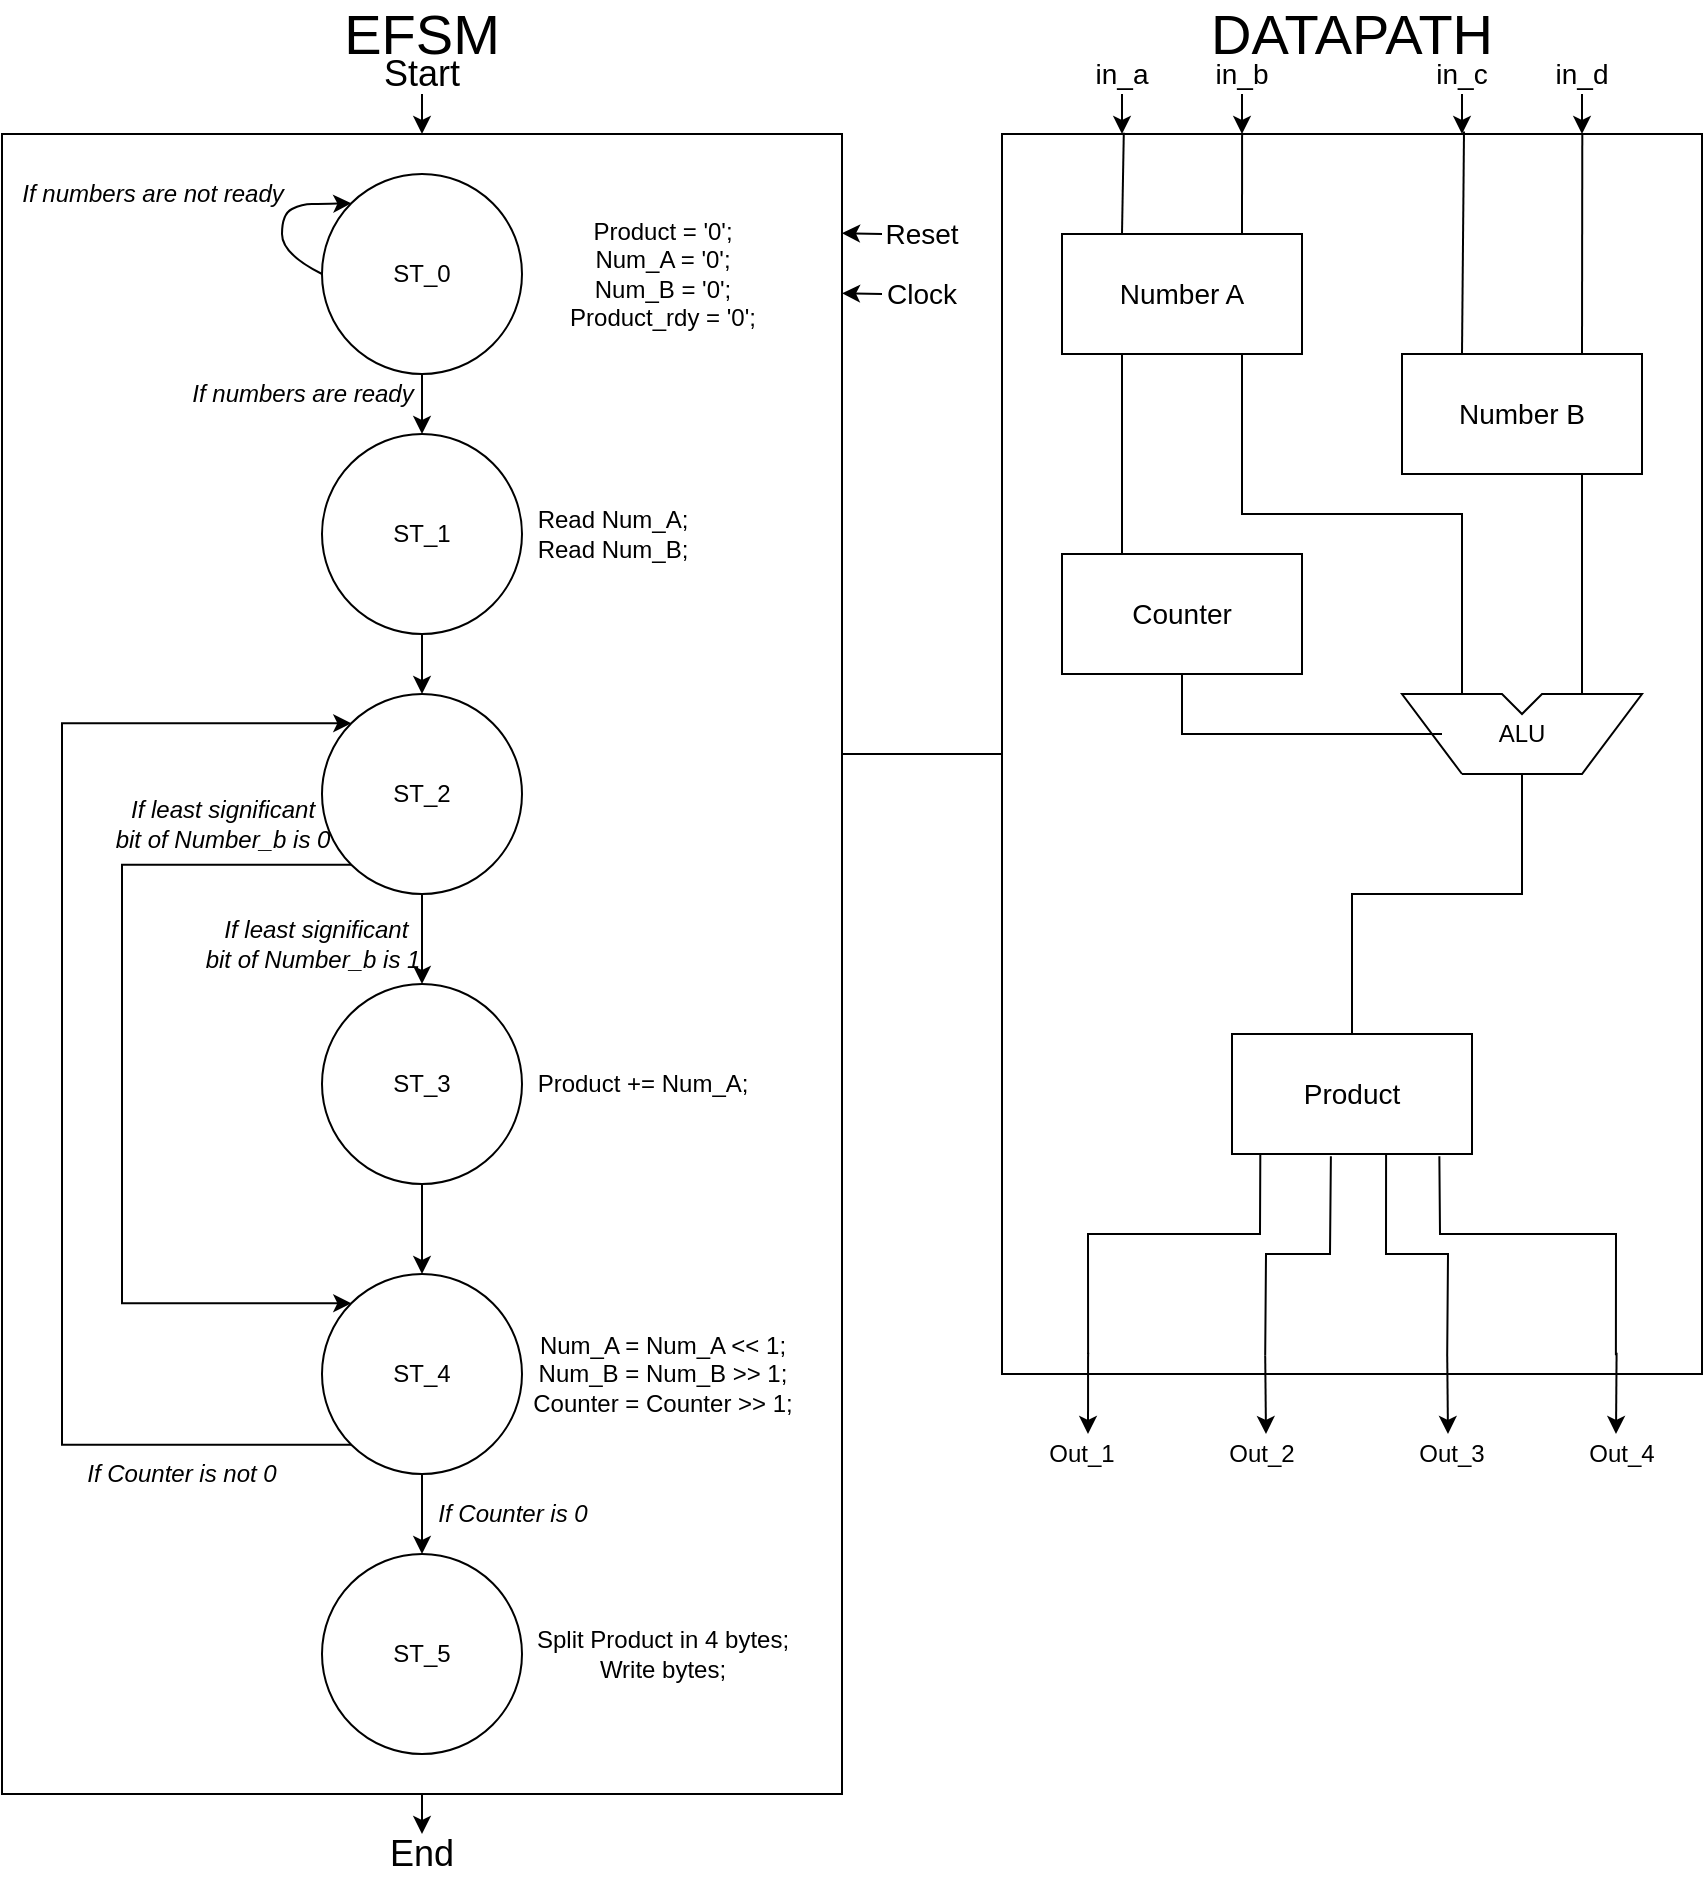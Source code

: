 <mxfile version="13.9.9" type="device"><diagram id="q3FPw7lPk6cYk68SYUt-" name="Page-1"><mxGraphModel dx="1422" dy="852" grid="1" gridSize="10" guides="1" tooltips="1" connect="1" arrows="1" fold="1" page="1" pageScale="1" pageWidth="850" pageHeight="1100" math="0" shadow="0"><root><mxCell id="0"/><mxCell id="1" parent="0"/><mxCell id="bo0gN7zMdSJqWtB3cLwm-1" value="" style="rounded=0;whiteSpace=wrap;html=1;" parent="1" vertex="1"><mxGeometry y="110" width="420" height="830" as="geometry"/></mxCell><mxCell id="qujm4c6K4JTDu18EQ9-L-6" value="" style="edgeStyle=orthogonalEdgeStyle;rounded=0;orthogonalLoop=1;jettySize=auto;html=1;exitX=0;exitY=1;exitDx=0;exitDy=0;entryX=0;entryY=0;entryDx=0;entryDy=0;" parent="1" source="T2kTSa9xz3vXm9kPmKhD-4" target="qujm4c6K4JTDu18EQ9-L-5" edge="1"><mxGeometry relative="1" as="geometry"><Array as="points"><mxPoint x="60" y="475"/><mxPoint x="60" y="695"/></Array></mxGeometry></mxCell><mxCell id="qujm4c6K4JTDu18EQ9-L-27" value="" style="edgeStyle=orthogonalEdgeStyle;rounded=0;orthogonalLoop=1;jettySize=auto;html=1;" parent="1" source="qujm4c6K4JTDu18EQ9-L-1" target="qujm4c6K4JTDu18EQ9-L-26" edge="1"><mxGeometry relative="1" as="geometry"/></mxCell><mxCell id="qujm4c6K4JTDu18EQ9-L-1" value="ST_0" style="ellipse;whiteSpace=wrap;html=1;" parent="1" vertex="1"><mxGeometry x="160" y="130" width="100" height="100" as="geometry"/></mxCell><mxCell id="T2kTSa9xz3vXm9kPmKhD-9" style="edgeStyle=orthogonalEdgeStyle;rounded=0;orthogonalLoop=1;jettySize=auto;html=1;exitX=0.5;exitY=1;exitDx=0;exitDy=0;entryX=0.5;entryY=0;entryDx=0;entryDy=0;" parent="1" source="qujm4c6K4JTDu18EQ9-L-2" target="qujm4c6K4JTDu18EQ9-L-5" edge="1"><mxGeometry relative="1" as="geometry"/></mxCell><mxCell id="qujm4c6K4JTDu18EQ9-L-2" value="ST_3" style="ellipse;whiteSpace=wrap;html=1;" parent="1" vertex="1"><mxGeometry x="160" y="535" width="100" height="100" as="geometry"/></mxCell><mxCell id="qujm4c6K4JTDu18EQ9-L-4" value="Product = '0';&lt;br&gt;Num_A = '0';&lt;br&gt;Num_B = '0';&lt;br&gt;Product_rdy = '0';" style="text;html=1;align=center;verticalAlign=middle;resizable=0;points=[];autosize=1;" parent="1" vertex="1"><mxGeometry x="275" y="150" width="110" height="60" as="geometry"/></mxCell><mxCell id="T2kTSa9xz3vXm9kPmKhD-10" style="edgeStyle=orthogonalEdgeStyle;rounded=0;orthogonalLoop=1;jettySize=auto;html=1;exitX=0.5;exitY=1;exitDx=0;exitDy=0;entryX=0.5;entryY=0;entryDx=0;entryDy=0;" parent="1" source="qujm4c6K4JTDu18EQ9-L-5" target="qujm4c6K4JTDu18EQ9-L-12" edge="1"><mxGeometry relative="1" as="geometry"/></mxCell><mxCell id="qujm4c6K4JTDu18EQ9-L-5" value="ST_4" style="ellipse;whiteSpace=wrap;html=1;" parent="1" vertex="1"><mxGeometry x="160" y="680" width="100" height="100" as="geometry"/></mxCell><mxCell id="qujm4c6K4JTDu18EQ9-L-7" value="Product += Num_A;" style="text;html=1;align=center;verticalAlign=middle;resizable=0;points=[];autosize=1;" parent="1" vertex="1"><mxGeometry x="260" y="575" width="120" height="20" as="geometry"/></mxCell><mxCell id="qujm4c6K4JTDu18EQ9-L-8" value="Num_A = Num_A &amp;lt;&amp;lt; 1;&lt;br&gt;Num_B = Num_B &amp;gt;&amp;gt; 1;&lt;br&gt;Counter = Counter &amp;gt;&amp;gt; 1;" style="text;html=1;align=center;verticalAlign=middle;resizable=0;points=[];autosize=1;" parent="1" vertex="1"><mxGeometry x="255" y="705" width="150" height="50" as="geometry"/></mxCell><mxCell id="qujm4c6K4JTDu18EQ9-L-9" value="&amp;nbsp;If least significant&lt;br&gt;bit of Number_b is 1" style="text;html=1;align=center;verticalAlign=middle;resizable=0;points=[];autosize=1;fontStyle=2" parent="1" vertex="1"><mxGeometry x="95" y="500" width="120" height="30" as="geometry"/></mxCell><mxCell id="qujm4c6K4JTDu18EQ9-L-10" value="If least significant&lt;br&gt;bit of Number_b is 0" style="text;html=1;align=center;verticalAlign=middle;resizable=0;points=[];autosize=1;fontStyle=2" parent="1" vertex="1"><mxGeometry x="50" y="440" width="120" height="30" as="geometry"/></mxCell><mxCell id="T2kTSa9xz3vXm9kPmKhD-7" style="edgeStyle=orthogonalEdgeStyle;rounded=0;orthogonalLoop=1;jettySize=auto;html=1;exitX=0;exitY=1;exitDx=0;exitDy=0;entryX=0;entryY=0;entryDx=0;entryDy=0;" parent="1" source="qujm4c6K4JTDu18EQ9-L-5" target="T2kTSa9xz3vXm9kPmKhD-4" edge="1"><mxGeometry relative="1" as="geometry"><mxPoint x="-110" y="340" as="targetPoint"/><Array as="points"><mxPoint x="30" y="765"/><mxPoint x="30" y="405"/></Array></mxGeometry></mxCell><mxCell id="qujm4c6K4JTDu18EQ9-L-12" value="ST_5" style="ellipse;whiteSpace=wrap;html=1;" parent="1" vertex="1"><mxGeometry x="160" y="820" width="100" height="100" as="geometry"/></mxCell><mxCell id="qujm4c6K4JTDu18EQ9-L-24" value="Split Product in 4 bytes;&lt;br&gt;Write bytes;" style="text;html=1;align=center;verticalAlign=middle;resizable=0;points=[];autosize=1;" parent="1" vertex="1"><mxGeometry x="260" y="855" width="140" height="30" as="geometry"/></mxCell><mxCell id="qujm4c6K4JTDu18EQ9-L-25" value="If Counter is 0" style="text;html=1;align=center;verticalAlign=middle;resizable=0;points=[];autosize=1;fontStyle=2" parent="1" vertex="1"><mxGeometry x="210" y="790" width="90" height="20" as="geometry"/></mxCell><mxCell id="T2kTSa9xz3vXm9kPmKhD-5" value="" style="edgeStyle=orthogonalEdgeStyle;rounded=0;orthogonalLoop=1;jettySize=auto;html=1;" parent="1" source="qujm4c6K4JTDu18EQ9-L-26" target="T2kTSa9xz3vXm9kPmKhD-4" edge="1"><mxGeometry relative="1" as="geometry"/></mxCell><mxCell id="qujm4c6K4JTDu18EQ9-L-26" value="ST_1" style="ellipse;whiteSpace=wrap;html=1;" parent="1" vertex="1"><mxGeometry x="160" y="260" width="100" height="100" as="geometry"/></mxCell><mxCell id="qujm4c6K4JTDu18EQ9-L-28" value="Read Num_A;&lt;br&gt;Read Num_B;" style="text;html=1;align=center;verticalAlign=middle;resizable=0;points=[];autosize=1;" parent="1" vertex="1"><mxGeometry x="260" y="295" width="90" height="30" as="geometry"/></mxCell><mxCell id="T2kTSa9xz3vXm9kPmKhD-2" value="If numbers are not ready" style="text;html=1;align=center;verticalAlign=middle;resizable=0;points=[];autosize=1;fontStyle=2" parent="1" vertex="1"><mxGeometry y="130" width="150" height="20" as="geometry"/></mxCell><mxCell id="T2kTSa9xz3vXm9kPmKhD-3" value="If numbers are ready" style="text;html=1;align=center;verticalAlign=middle;resizable=0;points=[];autosize=1;fontStyle=2" parent="1" vertex="1"><mxGeometry x="85" y="230" width="130" height="20" as="geometry"/></mxCell><mxCell id="T2kTSa9xz3vXm9kPmKhD-8" style="edgeStyle=orthogonalEdgeStyle;rounded=0;orthogonalLoop=1;jettySize=auto;html=1;exitX=0.5;exitY=1;exitDx=0;exitDy=0;entryX=0.5;entryY=0;entryDx=0;entryDy=0;" parent="1" source="T2kTSa9xz3vXm9kPmKhD-4" target="qujm4c6K4JTDu18EQ9-L-2" edge="1"><mxGeometry relative="1" as="geometry"/></mxCell><mxCell id="T2kTSa9xz3vXm9kPmKhD-4" value="ST_2" style="ellipse;whiteSpace=wrap;html=1;" parent="1" vertex="1"><mxGeometry x="160" y="390" width="100" height="100" as="geometry"/></mxCell><mxCell id="bo0gN7zMdSJqWtB3cLwm-2" value="EFSM" style="text;html=1;strokeColor=none;fillColor=none;align=center;verticalAlign=middle;whiteSpace=wrap;rounded=0;fontStyle=0;fontSize=28;" parent="1" vertex="1"><mxGeometry x="190" y="50" width="40" height="20" as="geometry"/></mxCell><mxCell id="bo0gN7zMdSJqWtB3cLwm-7" value="" style="endArrow=classic;html=1;fontSize=28;entryX=0.5;entryY=0;entryDx=0;entryDy=0;exitX=0.5;exitY=1;exitDx=0;exitDy=0;" parent="1" target="bo0gN7zMdSJqWtB3cLwm-1" edge="1" source="bo0gN7zMdSJqWtB3cLwm-8"><mxGeometry width="50" height="50" relative="1" as="geometry"><mxPoint x="210" y="80" as="sourcePoint"/><mxPoint x="450" y="310" as="targetPoint"/></mxGeometry></mxCell><mxCell id="bo0gN7zMdSJqWtB3cLwm-8" value="Start" style="text;html=1;strokeColor=none;fillColor=none;align=center;verticalAlign=middle;whiteSpace=wrap;rounded=0;fontSize=18;" parent="1" vertex="1"><mxGeometry x="190" y="70" width="40" height="20" as="geometry"/></mxCell><mxCell id="bo0gN7zMdSJqWtB3cLwm-9" value="End" style="text;html=1;strokeColor=none;fillColor=none;align=center;verticalAlign=middle;whiteSpace=wrap;rounded=0;fontSize=18;" parent="1" vertex="1"><mxGeometry x="190" y="960" width="40" height="20" as="geometry"/></mxCell><mxCell id="bo0gN7zMdSJqWtB3cLwm-10" value="" style="endArrow=classic;html=1;fontSize=18;exitX=0.5;exitY=1;exitDx=0;exitDy=0;" parent="1" source="bo0gN7zMdSJqWtB3cLwm-1" edge="1"><mxGeometry width="50" height="50" relative="1" as="geometry"><mxPoint x="195" y="1150" as="sourcePoint"/><mxPoint x="210" y="960" as="targetPoint"/></mxGeometry></mxCell><mxCell id="bo0gN7zMdSJqWtB3cLwm-11" value="" style="rounded=0;whiteSpace=wrap;html=1;fontSize=18;" parent="1" vertex="1"><mxGeometry x="500" y="110" width="350" height="620" as="geometry"/></mxCell><mxCell id="bo0gN7zMdSJqWtB3cLwm-12" value="Number A" style="rounded=0;whiteSpace=wrap;html=1;fontSize=14;" parent="1" vertex="1"><mxGeometry x="530" y="160" width="120" height="60" as="geometry"/></mxCell><mxCell id="bo0gN7zMdSJqWtB3cLwm-13" value="Number B" style="rounded=0;whiteSpace=wrap;html=1;fontSize=14;" parent="1" vertex="1"><mxGeometry x="700" y="220" width="120" height="60" as="geometry"/></mxCell><mxCell id="bo0gN7zMdSJqWtB3cLwm-14" value="" style="endArrow=classic;html=1;fontSize=14;exitX=0.5;exitY=1;exitDx=0;exitDy=0;" parent="1" edge="1" source="bo0gN7zMdSJqWtB3cLwm-15"><mxGeometry width="50" height="50" relative="1" as="geometry"><mxPoint x="560" y="81" as="sourcePoint"/><mxPoint x="560" y="110" as="targetPoint"/><Array as="points"><mxPoint x="560" y="91"/></Array></mxGeometry></mxCell><mxCell id="bo0gN7zMdSJqWtB3cLwm-15" value="in_a" style="text;html=1;strokeColor=none;fillColor=none;align=center;verticalAlign=middle;whiteSpace=wrap;rounded=0;fontSize=14;" parent="1" vertex="1"><mxGeometry x="540" y="70" width="40" height="20" as="geometry"/></mxCell><mxCell id="bo0gN7zMdSJqWtB3cLwm-16" value="" style="endArrow=classic;html=1;fontSize=14;exitX=0.5;exitY=1;exitDx=0;exitDy=0;" parent="1" edge="1" source="bo0gN7zMdSJqWtB3cLwm-17"><mxGeometry width="50" height="50" relative="1" as="geometry"><mxPoint x="620" y="81" as="sourcePoint"/><mxPoint x="620" y="110" as="targetPoint"/><Array as="points"><mxPoint x="620" y="91"/></Array></mxGeometry></mxCell><mxCell id="bo0gN7zMdSJqWtB3cLwm-17" value="in_b" style="text;html=1;strokeColor=none;fillColor=none;align=center;verticalAlign=middle;whiteSpace=wrap;rounded=0;fontSize=14;" parent="1" vertex="1"><mxGeometry x="600" y="70" width="40" height="20" as="geometry"/></mxCell><mxCell id="bo0gN7zMdSJqWtB3cLwm-18" value="" style="endArrow=classic;html=1;fontSize=14;exitX=0.5;exitY=1;exitDx=0;exitDy=0;" parent="1" edge="1" source="bo0gN7zMdSJqWtB3cLwm-19"><mxGeometry width="50" height="50" relative="1" as="geometry"><mxPoint x="730" y="81" as="sourcePoint"/><mxPoint x="730" y="110" as="targetPoint"/><Array as="points"><mxPoint x="730" y="91"/></Array></mxGeometry></mxCell><mxCell id="bo0gN7zMdSJqWtB3cLwm-19" value="in_c" style="text;html=1;strokeColor=none;fillColor=none;align=center;verticalAlign=middle;whiteSpace=wrap;rounded=0;fontSize=14;" parent="1" vertex="1"><mxGeometry x="710" y="70" width="40" height="20" as="geometry"/></mxCell><mxCell id="bo0gN7zMdSJqWtB3cLwm-21" value="" style="endArrow=classic;html=1;fontSize=14;exitX=0.5;exitY=1;exitDx=0;exitDy=0;" parent="1" edge="1" source="bo0gN7zMdSJqWtB3cLwm-22"><mxGeometry width="50" height="50" relative="1" as="geometry"><mxPoint x="790" y="81" as="sourcePoint"/><mxPoint x="790" y="110" as="targetPoint"/><Array as="points"><mxPoint x="790" y="91"/></Array></mxGeometry></mxCell><mxCell id="bo0gN7zMdSJqWtB3cLwm-22" value="in_d" style="text;html=1;strokeColor=none;fillColor=none;align=center;verticalAlign=middle;whiteSpace=wrap;rounded=0;fontSize=14;" parent="1" vertex="1"><mxGeometry x="770" y="70" width="40" height="20" as="geometry"/></mxCell><mxCell id="bo0gN7zMdSJqWtB3cLwm-23" value="" style="endArrow=none;html=1;fontSize=14;entryX=0.343;entryY=-0.001;entryDx=0;entryDy=0;entryPerimeter=0;exitX=0.75;exitY=0;exitDx=0;exitDy=0;" parent="1" source="bo0gN7zMdSJqWtB3cLwm-12" target="bo0gN7zMdSJqWtB3cLwm-11" edge="1"><mxGeometry width="50" height="50" relative="1" as="geometry"><mxPoint x="595" y="170" as="sourcePoint"/><mxPoint x="645" y="120" as="targetPoint"/></mxGeometry></mxCell><mxCell id="bo0gN7zMdSJqWtB3cLwm-25" value="" style="endArrow=none;html=1;fontSize=14;entryX=0.174;entryY=-0.001;entryDx=0;entryDy=0;entryPerimeter=0;exitX=0.25;exitY=0;exitDx=0;exitDy=0;" parent="1" source="bo0gN7zMdSJqWtB3cLwm-12" target="bo0gN7zMdSJqWtB3cLwm-11" edge="1"><mxGeometry width="50" height="50" relative="1" as="geometry"><mxPoint x="540" y="170" as="sourcePoint"/><mxPoint x="590" y="120" as="targetPoint"/></mxGeometry></mxCell><mxCell id="bo0gN7zMdSJqWtB3cLwm-28" value="" style="endArrow=none;html=1;fontSize=14;exitX=0.25;exitY=0;exitDx=0;exitDy=0;entryX=0.66;entryY=-0.002;entryDx=0;entryDy=0;entryPerimeter=0;" parent="1" source="bo0gN7zMdSJqWtB3cLwm-13" target="bo0gN7zMdSJqWtB3cLwm-11" edge="1"><mxGeometry width="50" height="50" relative="1" as="geometry"><mxPoint x="720" y="175" as="sourcePoint"/><mxPoint x="770" y="125" as="targetPoint"/></mxGeometry></mxCell><mxCell id="bo0gN7zMdSJqWtB3cLwm-29" value="" style="endArrow=none;html=1;fontSize=14;exitX=0.75;exitY=0;exitDx=0;exitDy=0;entryX=0.829;entryY=0;entryDx=0;entryDy=0;entryPerimeter=0;" parent="1" source="bo0gN7zMdSJqWtB3cLwm-13" target="bo0gN7zMdSJqWtB3cLwm-11" edge="1"><mxGeometry width="50" height="50" relative="1" as="geometry"><mxPoint x="765" y="170" as="sourcePoint"/><mxPoint x="815" y="120" as="targetPoint"/></mxGeometry></mxCell><mxCell id="bo0gN7zMdSJqWtB3cLwm-30" value="Counter" style="rounded=0;whiteSpace=wrap;html=1;fontSize=14;" parent="1" vertex="1"><mxGeometry x="530" y="320" width="120" height="60" as="geometry"/></mxCell><mxCell id="bo0gN7zMdSJqWtB3cLwm-31" value="" style="endArrow=none;html=1;fontSize=14;entryX=0.25;entryY=1;entryDx=0;entryDy=0;exitX=0.25;exitY=0;exitDx=0;exitDy=0;" parent="1" source="bo0gN7zMdSJqWtB3cLwm-30" target="bo0gN7zMdSJqWtB3cLwm-12" edge="1"><mxGeometry width="50" height="50" relative="1" as="geometry"><mxPoint x="520" y="310" as="sourcePoint"/><mxPoint x="570" y="260" as="targetPoint"/></mxGeometry></mxCell><mxCell id="syQzGJhdwAYQUaQhsjqY-4" value="" style="endArrow=none;html=1;entryX=0.75;entryY=1;entryDx=0;entryDy=0;fixDash=0;jumpStyle=none;rounded=0;" parent="1" target="bo0gN7zMdSJqWtB3cLwm-12" edge="1"><mxGeometry width="50" height="50" relative="1" as="geometry"><mxPoint x="730" y="390" as="sourcePoint"/><mxPoint x="670" y="260" as="targetPoint"/><Array as="points"><mxPoint x="730" y="300"/><mxPoint x="620" y="300"/></Array></mxGeometry></mxCell><mxCell id="syQzGJhdwAYQUaQhsjqY-5" value="" style="endArrow=none;html=1;entryX=0.75;entryY=1;entryDx=0;entryDy=0;rounded=0;" parent="1" target="bo0gN7zMdSJqWtB3cLwm-13" edge="1"><mxGeometry width="50" height="50" relative="1" as="geometry"><mxPoint x="790" y="390" as="sourcePoint"/><mxPoint x="800" y="260" as="targetPoint"/></mxGeometry></mxCell><mxCell id="syQzGJhdwAYQUaQhsjqY-7" value="" style="endArrow=none;html=1;exitX=0.5;exitY=0;exitDx=0;exitDy=0;rounded=0;" parent="1" source="jN2pJ7HbJ0GQRUXgLSjr-1" edge="1"><mxGeometry width="50" height="50" relative="1" as="geometry"><mxPoint x="760" y="520" as="sourcePoint"/><mxPoint x="760" y="430" as="targetPoint"/><Array as="points"><mxPoint x="675" y="490"/><mxPoint x="760" y="490"/></Array></mxGeometry></mxCell><mxCell id="syQzGJhdwAYQUaQhsjqY-10" value="If Counter is not 0" style="text;html=1;strokeColor=none;fillColor=none;align=center;verticalAlign=middle;whiteSpace=wrap;rounded=0;fontStyle=2" parent="1" vertex="1"><mxGeometry x="40" y="770" width="100" height="20" as="geometry"/></mxCell><mxCell id="syQzGJhdwAYQUaQhsjqY-15" value="" style="endArrow=none;html=1;rounded=0;" parent="1" edge="1"><mxGeometry width="50" height="50" relative="1" as="geometry"><mxPoint x="730" y="430" as="sourcePoint"/><mxPoint x="730" y="430" as="targetPoint"/><Array as="points"><mxPoint x="700" y="390"/><mxPoint x="750" y="390"/><mxPoint x="760" y="400"/><mxPoint x="770" y="390"/><mxPoint x="820" y="390"/><mxPoint x="790" y="430"/></Array></mxGeometry></mxCell><mxCell id="syQzGJhdwAYQUaQhsjqY-16" value="ALU" style="text;html=1;strokeColor=none;fillColor=none;align=center;verticalAlign=middle;whiteSpace=wrap;rounded=0;" parent="1" vertex="1"><mxGeometry x="740" y="400" width="40" height="20" as="geometry"/></mxCell><mxCell id="jN2pJ7HbJ0GQRUXgLSjr-1" value="Product" style="rounded=0;whiteSpace=wrap;html=1;fontSize=14;" vertex="1" parent="1"><mxGeometry x="615" y="560" width="120" height="60" as="geometry"/></mxCell><mxCell id="jN2pJ7HbJ0GQRUXgLSjr-2" style="edgeStyle=orthogonalEdgeStyle;rounded=0;orthogonalLoop=1;jettySize=auto;html=1;exitX=0.5;exitY=1;exitDx=0;exitDy=0;" edge="1" parent="1"><mxGeometry relative="1" as="geometry"><mxPoint x="675" y="720" as="sourcePoint"/><mxPoint x="675" y="720" as="targetPoint"/></mxGeometry></mxCell><mxCell id="jN2pJ7HbJ0GQRUXgLSjr-3" value="" style="endArrow=none;html=1;exitX=0.123;exitY=1;exitDx=0;exitDy=0;exitPerimeter=0;entryX=0.118;entryY=0.995;entryDx=0;entryDy=0;entryPerimeter=0;rounded=0;" edge="1" parent="1" target="jN2pJ7HbJ0GQRUXgLSjr-1"><mxGeometry width="50" height="50" relative="1" as="geometry"><mxPoint x="543.05" y="720" as="sourcePoint"/><mxPoint x="630" y="620" as="targetPoint"/><Array as="points"><mxPoint x="543" y="660"/><mxPoint x="629" y="660"/></Array></mxGeometry></mxCell><mxCell id="jN2pJ7HbJ0GQRUXgLSjr-4" value="" style="endArrow=none;html=1;entryX=0.412;entryY=1.019;entryDx=0;entryDy=0;entryPerimeter=0;exitX=0.376;exitY=1.001;exitDx=0;exitDy=0;exitPerimeter=0;rounded=0;" edge="1" parent="1" target="jN2pJ7HbJ0GQRUXgLSjr-1"><mxGeometry width="50" height="50" relative="1" as="geometry"><mxPoint x="631.6" y="720.59" as="sourcePoint"/><mxPoint x="680" y="620" as="targetPoint"/><Array as="points"><mxPoint x="632" y="670"/><mxPoint x="664" y="670"/></Array></mxGeometry></mxCell><mxCell id="jN2pJ7HbJ0GQRUXgLSjr-5" value="" style="endArrow=none;html=1;entryX=0.642;entryY=1.003;entryDx=0;entryDy=0;entryPerimeter=0;exitX=0.636;exitY=1;exitDx=0;exitDy=0;exitPerimeter=0;rounded=0;" edge="1" parent="1" target="jN2pJ7HbJ0GQRUXgLSjr-1"><mxGeometry width="50" height="50" relative="1" as="geometry"><mxPoint x="722.6" y="720" as="sourcePoint"/><mxPoint x="770" y="650" as="targetPoint"/><Array as="points"><mxPoint x="723" y="670"/><mxPoint x="692" y="670"/></Array></mxGeometry></mxCell><mxCell id="jN2pJ7HbJ0GQRUXgLSjr-6" value="" style="endArrow=none;html=1;entryX=0.864;entryY=1.019;entryDx=0;entryDy=0;entryPerimeter=0;exitX=0.877;exitY=1.001;exitDx=0;exitDy=0;exitPerimeter=0;rounded=0;" edge="1" parent="1" target="jN2pJ7HbJ0GQRUXgLSjr-1"><mxGeometry width="50" height="50" relative="1" as="geometry"><mxPoint x="806.95" y="720.59" as="sourcePoint"/><mxPoint x="810" y="640" as="targetPoint"/><Array as="points"><mxPoint x="807" y="660"/><mxPoint x="719" y="660"/></Array></mxGeometry></mxCell><mxCell id="jN2pJ7HbJ0GQRUXgLSjr-7" value="" style="endArrow=classic;html=1;exitX=0.123;exitY=0.999;exitDx=0;exitDy=0;exitPerimeter=0;" edge="1" parent="1"><mxGeometry width="50" height="50" relative="1" as="geometry"><mxPoint x="543.05" y="719.41" as="sourcePoint"/><mxPoint x="543" y="760" as="targetPoint"/></mxGeometry></mxCell><mxCell id="jN2pJ7HbJ0GQRUXgLSjr-8" value="" style="endArrow=classic;html=1;exitX=0.376;exitY=1.001;exitDx=0;exitDy=0;exitPerimeter=0;" edge="1" parent="1"><mxGeometry width="50" height="50" relative="1" as="geometry"><mxPoint x="631.6" y="720.59" as="sourcePoint"/><mxPoint x="632" y="760" as="targetPoint"/></mxGeometry></mxCell><mxCell id="jN2pJ7HbJ0GQRUXgLSjr-9" value="" style="endArrow=classic;html=1;exitX=0.878;exitY=0.999;exitDx=0;exitDy=0;exitPerimeter=0;" edge="1" parent="1"><mxGeometry width="50" height="50" relative="1" as="geometry"><mxPoint x="807.3" y="719.41" as="sourcePoint"/><mxPoint x="807" y="760" as="targetPoint"/></mxGeometry></mxCell><mxCell id="jN2pJ7HbJ0GQRUXgLSjr-10" value="" style="endArrow=classic;html=1;exitX=0.636;exitY=1;exitDx=0;exitDy=0;exitPerimeter=0;" edge="1" parent="1"><mxGeometry width="50" height="50" relative="1" as="geometry"><mxPoint x="722.6" y="720" as="sourcePoint"/><mxPoint x="723" y="760" as="targetPoint"/></mxGeometry></mxCell><mxCell id="jN2pJ7HbJ0GQRUXgLSjr-11" value="Out_1" style="text;html=1;strokeColor=none;fillColor=none;align=center;verticalAlign=middle;whiteSpace=wrap;rounded=0;" vertex="1" parent="1"><mxGeometry x="520" y="760" width="40" height="20" as="geometry"/></mxCell><mxCell id="jN2pJ7HbJ0GQRUXgLSjr-12" value="Out_2" style="text;html=1;strokeColor=none;fillColor=none;align=center;verticalAlign=middle;whiteSpace=wrap;rounded=0;" vertex="1" parent="1"><mxGeometry x="610" y="760" width="40" height="20" as="geometry"/></mxCell><mxCell id="jN2pJ7HbJ0GQRUXgLSjr-13" value="Out_3" style="text;html=1;strokeColor=none;fillColor=none;align=center;verticalAlign=middle;whiteSpace=wrap;rounded=0;" vertex="1" parent="1"><mxGeometry x="710" y="760" width="30" height="20" as="geometry"/></mxCell><mxCell id="jN2pJ7HbJ0GQRUXgLSjr-14" value="Out_4" style="text;html=1;strokeColor=none;fillColor=none;align=center;verticalAlign=middle;whiteSpace=wrap;rounded=0;" vertex="1" parent="1"><mxGeometry x="790" y="760" width="40" height="20" as="geometry"/></mxCell><mxCell id="jN2pJ7HbJ0GQRUXgLSjr-15" value="" style="endArrow=none;html=1;fontSize=14;exitX=0.5;exitY=1;exitDx=0;exitDy=0;rounded=0;" edge="1" parent="1" source="bo0gN7zMdSJqWtB3cLwm-30"><mxGeometry width="50" height="50" relative="1" as="geometry"><mxPoint x="630" y="450" as="sourcePoint"/><mxPoint x="720" y="410" as="targetPoint"/><Array as="points"><mxPoint x="590" y="410"/></Array></mxGeometry></mxCell><mxCell id="jN2pJ7HbJ0GQRUXgLSjr-16" value="" style="endArrow=none;html=1;fontSize=14;entryX=0;entryY=0.5;entryDx=0;entryDy=0;" edge="1" parent="1" target="bo0gN7zMdSJqWtB3cLwm-11"><mxGeometry width="50" height="50" relative="1" as="geometry"><mxPoint x="420" y="420" as="sourcePoint"/><mxPoint x="470" y="410" as="targetPoint"/></mxGeometry></mxCell><mxCell id="jN2pJ7HbJ0GQRUXgLSjr-17" value="" style="endArrow=classic;html=1;fontSize=14;exitX=0;exitY=0.5;exitDx=0;exitDy=0;entryX=1;entryY=0.814;entryDx=0;entryDy=0;entryPerimeter=0;" edge="1" parent="1" source="jN2pJ7HbJ0GQRUXgLSjr-19"><mxGeometry width="50" height="50" relative="1" as="geometry"><mxPoint x="480" y="162" as="sourcePoint"/><mxPoint x="420" y="159.58" as="targetPoint"/></mxGeometry></mxCell><mxCell id="jN2pJ7HbJ0GQRUXgLSjr-18" value="" style="endArrow=classic;html=1;fontSize=14;exitX=0;exitY=0.5;exitDx=0;exitDy=0;entryX=1;entryY=0.845;entryDx=0;entryDy=0;entryPerimeter=0;" edge="1" parent="1" source="jN2pJ7HbJ0GQRUXgLSjr-20"><mxGeometry width="50" height="50" relative="1" as="geometry"><mxPoint x="480" y="188" as="sourcePoint"/><mxPoint x="420" y="189.65" as="targetPoint"/></mxGeometry></mxCell><mxCell id="jN2pJ7HbJ0GQRUXgLSjr-19" value="Reset" style="text;html=1;strokeColor=none;fillColor=none;align=center;verticalAlign=middle;whiteSpace=wrap;rounded=0;fontSize=14;" vertex="1" parent="1"><mxGeometry x="440" y="150" width="40" height="20" as="geometry"/></mxCell><mxCell id="jN2pJ7HbJ0GQRUXgLSjr-20" value="Clock" style="text;html=1;strokeColor=none;fillColor=none;align=center;verticalAlign=middle;whiteSpace=wrap;rounded=0;fontSize=14;" vertex="1" parent="1"><mxGeometry x="440" y="180" width="40" height="20" as="geometry"/></mxCell><mxCell id="jN2pJ7HbJ0GQRUXgLSjr-21" value="" style="endArrow=classic;html=1;fontSize=14;exitX=0;exitY=0.5;exitDx=0;exitDy=0;entryX=0;entryY=0;entryDx=0;entryDy=0;curved=1;" edge="1" parent="1" source="qujm4c6K4JTDu18EQ9-L-1" target="qujm4c6K4JTDu18EQ9-L-1"><mxGeometry width="50" height="50" relative="1" as="geometry"><mxPoint x="410" y="490" as="sourcePoint"/><mxPoint x="460" y="440" as="targetPoint"/><Array as="points"><mxPoint x="140" y="170"/><mxPoint x="140" y="150"/><mxPoint x="150" y="145"/><mxPoint x="160" y="145"/></Array></mxGeometry></mxCell><mxCell id="jN2pJ7HbJ0GQRUXgLSjr-22" value="DATAPATH" style="text;html=1;strokeColor=none;fillColor=none;align=center;verticalAlign=middle;whiteSpace=wrap;rounded=0;fontSize=28;" vertex="1" parent="1"><mxGeometry x="655" y="50" width="40" height="20" as="geometry"/></mxCell></root></mxGraphModel></diagram></mxfile>